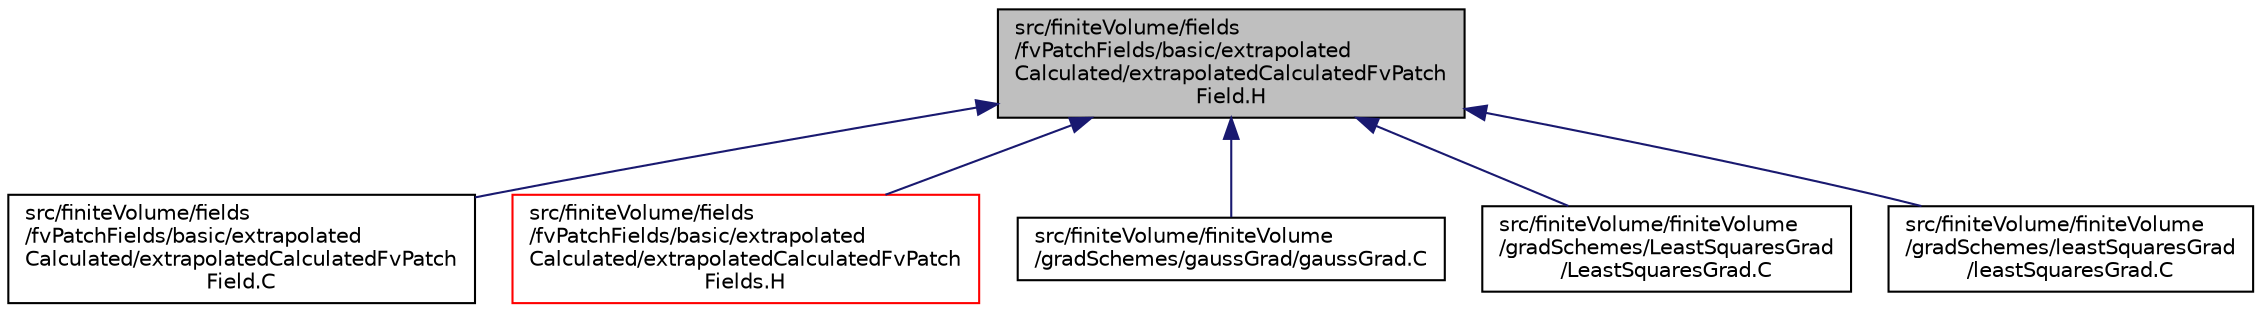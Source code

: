 digraph "src/finiteVolume/fields/fvPatchFields/basic/extrapolatedCalculated/extrapolatedCalculatedFvPatchField.H"
{
  bgcolor="transparent";
  edge [fontname="Helvetica",fontsize="10",labelfontname="Helvetica",labelfontsize="10"];
  node [fontname="Helvetica",fontsize="10",shape=record];
  Node205 [label="src/finiteVolume/fields\l/fvPatchFields/basic/extrapolated\lCalculated/extrapolatedCalculatedFvPatch\lField.H",height=0.2,width=0.4,color="black", fillcolor="grey75", style="filled", fontcolor="black"];
  Node205 -> Node206 [dir="back",color="midnightblue",fontsize="10",style="solid",fontname="Helvetica"];
  Node206 [label="src/finiteVolume/fields\l/fvPatchFields/basic/extrapolated\lCalculated/extrapolatedCalculatedFvPatch\lField.C",height=0.2,width=0.4,color="black",URL="$a01580.html"];
  Node205 -> Node207 [dir="back",color="midnightblue",fontsize="10",style="solid",fontname="Helvetica"];
  Node207 [label="src/finiteVolume/fields\l/fvPatchFields/basic/extrapolated\lCalculated/extrapolatedCalculatedFvPatch\lFields.H",height=0.2,width=0.4,color="red",URL="$a01589.html"];
  Node205 -> Node230 [dir="back",color="midnightblue",fontsize="10",style="solid",fontname="Helvetica"];
  Node230 [label="src/finiteVolume/finiteVolume\l/gradSchemes/gaussGrad/gaussGrad.C",height=0.2,width=0.4,color="black",URL="$a03275.html"];
  Node205 -> Node231 [dir="back",color="midnightblue",fontsize="10",style="solid",fontname="Helvetica"];
  Node231 [label="src/finiteVolume/finiteVolume\l/gradSchemes/LeastSquaresGrad\l/LeastSquaresGrad.C",height=0.2,width=0.4,color="black",URL="$a03293.html"];
  Node205 -> Node232 [dir="back",color="midnightblue",fontsize="10",style="solid",fontname="Helvetica"];
  Node232 [label="src/finiteVolume/finiteVolume\l/gradSchemes/leastSquaresGrad\l/leastSquaresGrad.C",height=0.2,width=0.4,color="black",URL="$a03311.html"];
}
